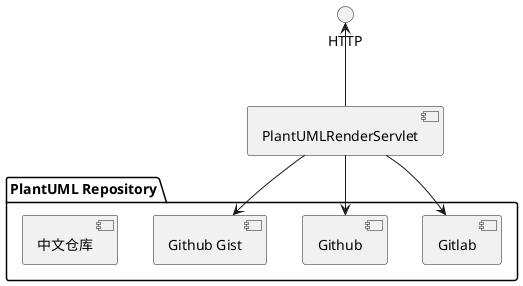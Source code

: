 @startuml

package "PlantUML Repository" {
    [Gitlab]
    [Github]
    [Github Gist]
    [中文仓库]
}

[PlantUMLRenderServlet] --> [Gitlab]
[PlantUMLRenderServlet] --> [Github]
[PlantUMLRenderServlet] --> [Github Gist]

HTTP <-- [PlantUMLRenderServlet]

@enduml